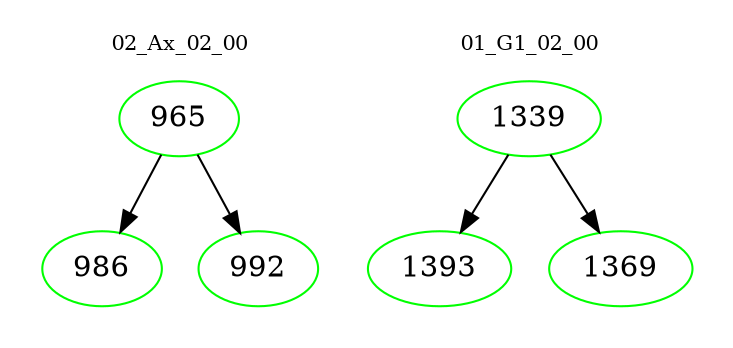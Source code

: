 digraph{
subgraph cluster_0 {
color = white
label = "02_Ax_02_00";
fontsize=10;
T0_965 [label="965", color="green"]
T0_965 -> T0_986 [color="black"]
T0_986 [label="986", color="green"]
T0_965 -> T0_992 [color="black"]
T0_992 [label="992", color="green"]
}
subgraph cluster_1 {
color = white
label = "01_G1_02_00";
fontsize=10;
T1_1339 [label="1339", color="green"]
T1_1339 -> T1_1393 [color="black"]
T1_1393 [label="1393", color="green"]
T1_1339 -> T1_1369 [color="black"]
T1_1369 [label="1369", color="green"]
}
}
